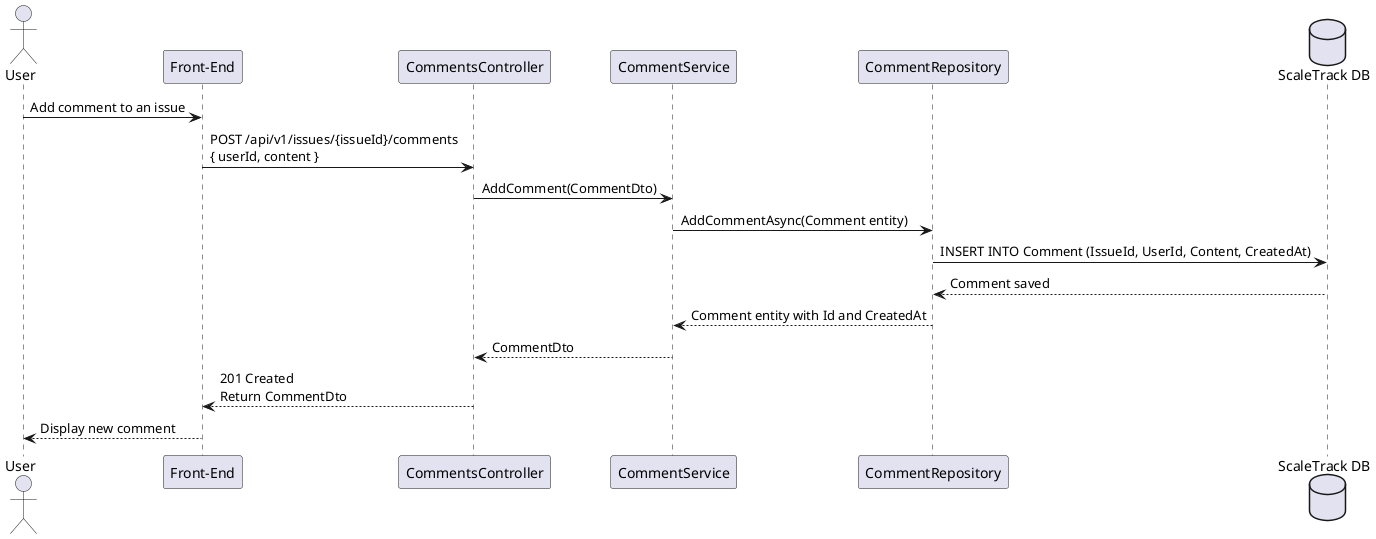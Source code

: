 @startuml AddCommentSequence
actor User
participant FE as "Front-End"
participant Controller as "CommentsController"
participant Service as "CommentService"
participant Repo as "CommentRepository"
database DB as "ScaleTrack DB"

User -> FE : Add comment to an issue
FE -> Controller : POST /api/v1/issues/{issueId}/comments\n{ userId, content }
Controller -> Service : AddComment(CommentDto)
Service -> Repo : AddCommentAsync(Comment entity)
Repo -> DB : INSERT INTO Comment (IssueId, UserId, Content, CreatedAt)
DB --> Repo : Comment saved
Repo --> Service : Comment entity with Id and CreatedAt
Service --> Controller : CommentDto
Controller --> FE : 201 Created\nReturn CommentDto
FE --> User : Display new comment
@enduml

